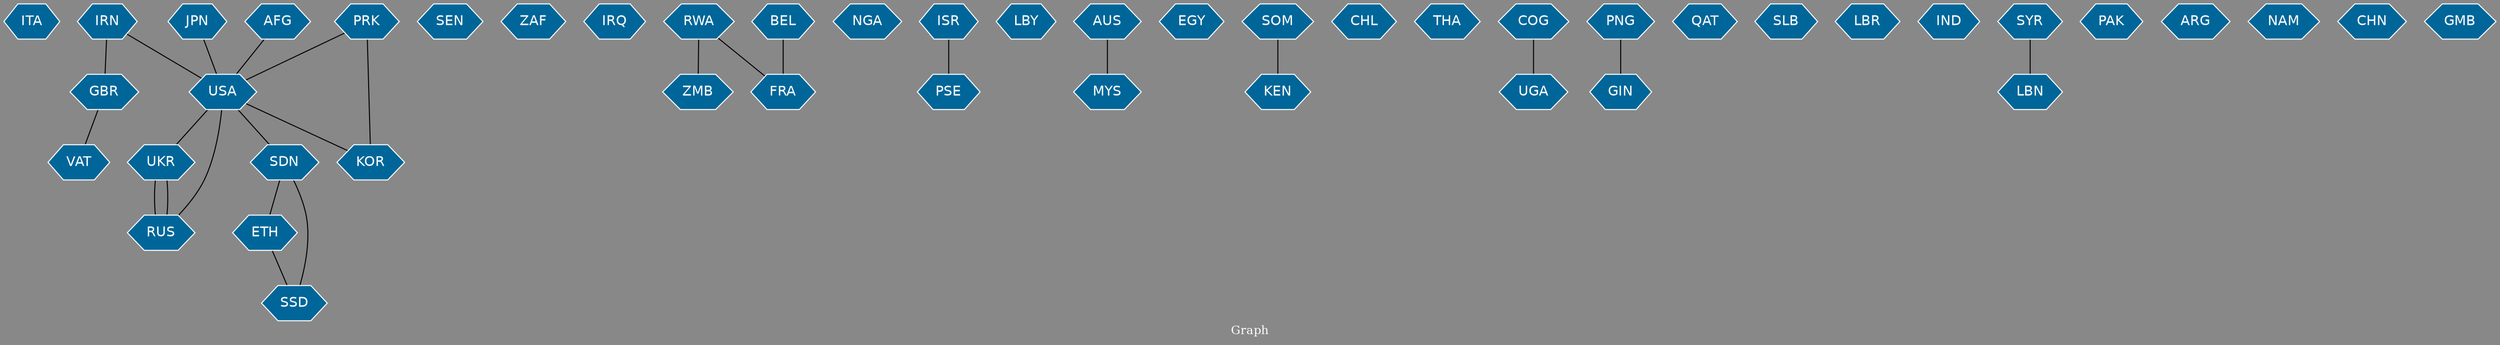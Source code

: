 // Countries together in item graph
graph {
	graph [bgcolor="#888888" fontcolor=white fontsize=12 label="Graph" outputorder=edgesfirst overlap=prism]
	node [color=white fillcolor="#006699" fontcolor=white fontname=Helvetica shape=hexagon style=filled]
	edge [arrowhead=open color=black fontcolor=white fontname=Courier fontsize=12]
		ITA [label=ITA]
		KOR [label=KOR]
		UKR [label=UKR]
		RUS [label=RUS]
		SDN [label=SDN]
		SEN [label=SEN]
		ZAF [label=ZAF]
		GBR [label=GBR]
		IRN [label=IRN]
		IRQ [label=IRQ]
		RWA [label=RWA]
		ZMB [label=ZMB]
		FRA [label=FRA]
		USA [label=USA]
		NGA [label=NGA]
		ISR [label=ISR]
		LBY [label=LBY]
		MYS [label=MYS]
		JPN [label=JPN]
		BEL [label=BEL]
		EGY [label=EGY]
		PRK [label=PRK]
		KEN [label=KEN]
		CHL [label=CHL]
		PSE [label=PSE]
		THA [label=THA]
		SOM [label=SOM]
		COG [label=COG]
		UGA [label=UGA]
		GIN [label=GIN]
		AFG [label=AFG]
		QAT [label=QAT]
		PNG [label=PNG]
		SLB [label=SLB]
		LBR [label=LBR]
		IND [label=IND]
		SYR [label=SYR]
		AUS [label=AUS]
		PAK [label=PAK]
		ETH [label=ETH]
		SSD [label=SSD]
		LBN [label=LBN]
		ARG [label=ARG]
		NAM [label=NAM]
		VAT [label=VAT]
		CHN [label=CHN]
		GMB [label=GMB]
			ISR -- PSE [weight=1]
			UKR -- RUS [weight=3]
			JPN -- USA [weight=1]
			RWA -- ZMB [weight=1]
			SDN -- ETH [weight=1]
			ETH -- SSD [weight=1]
			RWA -- FRA [weight=1]
			SOM -- KEN [weight=1]
			SYR -- LBN [weight=1]
			PRK -- KOR [weight=1]
			RUS -- UKR [weight=1]
			USA -- RUS [weight=2]
			BEL -- FRA [weight=1]
			IRN -- USA [weight=1]
			COG -- UGA [weight=1]
			SDN -- SSD [weight=1]
			IRN -- GBR [weight=1]
			GBR -- VAT [weight=1]
			PRK -- USA [weight=1]
			AFG -- USA [weight=1]
			USA -- UKR [weight=1]
			USA -- KOR [weight=1]
			PNG -- GIN [weight=1]
			USA -- SDN [weight=1]
			AUS -- MYS [weight=2]
}